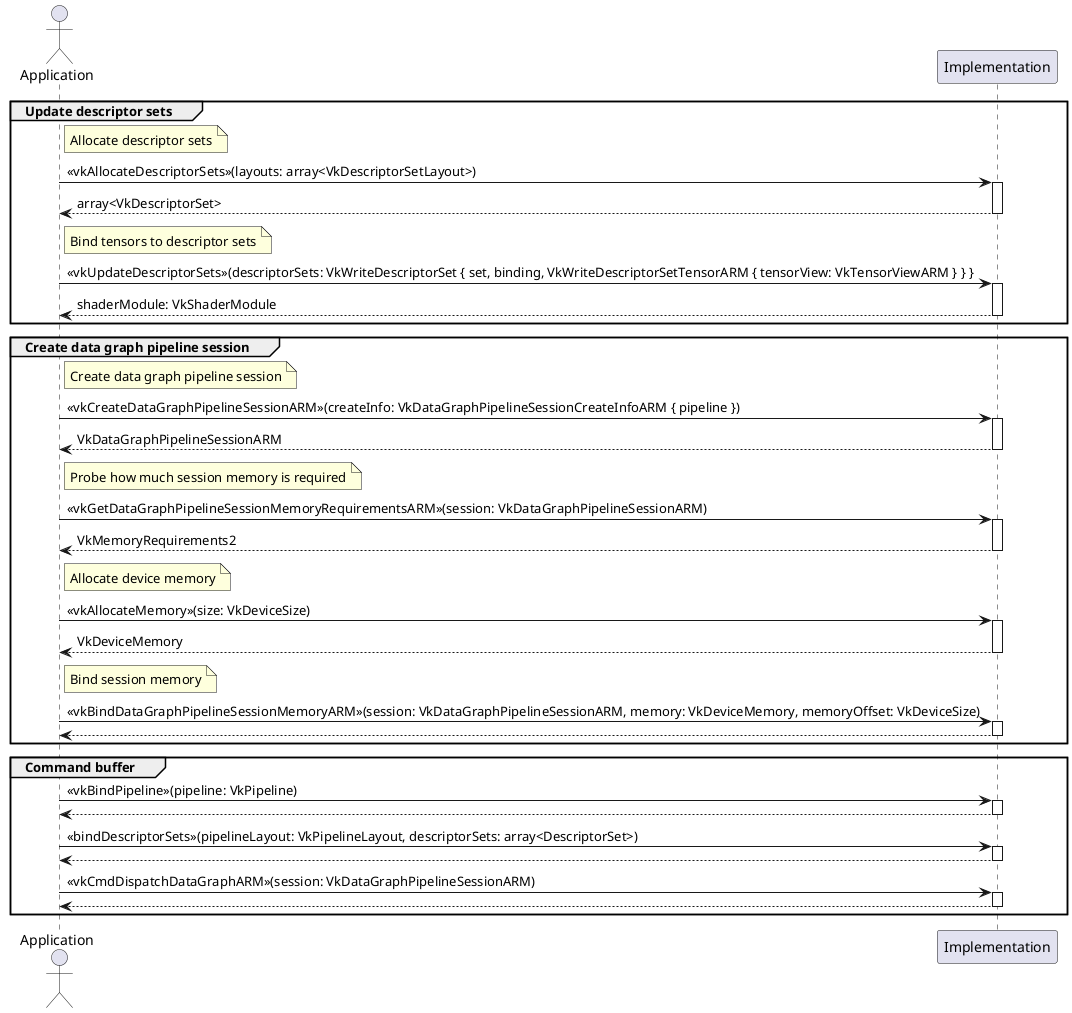 @startuml

actor Application as app
participant "Implementation" as vulkan

group Update descriptor sets
    note right app
        Allocate descriptor sets
    end note

    app -> vulkan : <<vkAllocateDescriptorSets>>(layouts: array<VkDescriptorSetLayout>)
    activate vulkan
    return array<VkDescriptorSet>

    note right app
        Bind tensors to descriptor sets
    end note

    app -> vulkan : <<vkUpdateDescriptorSets>>(descriptorSets: VkWriteDescriptorSet { set, binding, VkWriteDescriptorSetTensorARM { tensorView: VkTensorViewARM } } }
    activate vulkan
    return shaderModule: VkShaderModule
end

group Create data graph pipeline session
    note right app
        Create data graph pipeline session
    end note

    app -> vulkan : <<vkCreateDataGraphPipelineSessionARM>>(createInfo: VkDataGraphPipelineSessionCreateInfoARM { pipeline })
    activate vulkan
    return VkDataGraphPipelineSessionARM

    note right app
        Probe how much session memory is required
    end note

    app -> vulkan : <<vkGetDataGraphPipelineSessionMemoryRequirementsARM>>(session: VkDataGraphPipelineSessionARM)
    activate vulkan
    return VkMemoryRequirements2

    note right app
        Allocate device memory
    end note

    app -> vulkan : <<vkAllocateMemory>>(size: VkDeviceSize)
    activate vulkan
    return VkDeviceMemory

    note right app
        Bind session memory
    end note

    app -> vulkan : <<vkBindDataGraphPipelineSessionMemoryARM>>(session: VkDataGraphPipelineSessionARM, memory: VkDeviceMemory, memoryOffset: VkDeviceSize)
    activate vulkan
    return
end

group Command buffer
    app -> vulkan : <<vkBindPipeline>>(pipeline: VkPipeline)
    activate vulkan
    return

    app -> vulkan : <<bindDescriptorSets>>(pipelineLayout: VkPipelineLayout, descriptorSets: array<DescriptorSet>)
    activate vulkan
    return

    app -> vulkan : <<vkCmdDispatchDataGraphARM>>(session: VkDataGraphPipelineSessionARM)
    activate vulkan
    return
end

@enduml
